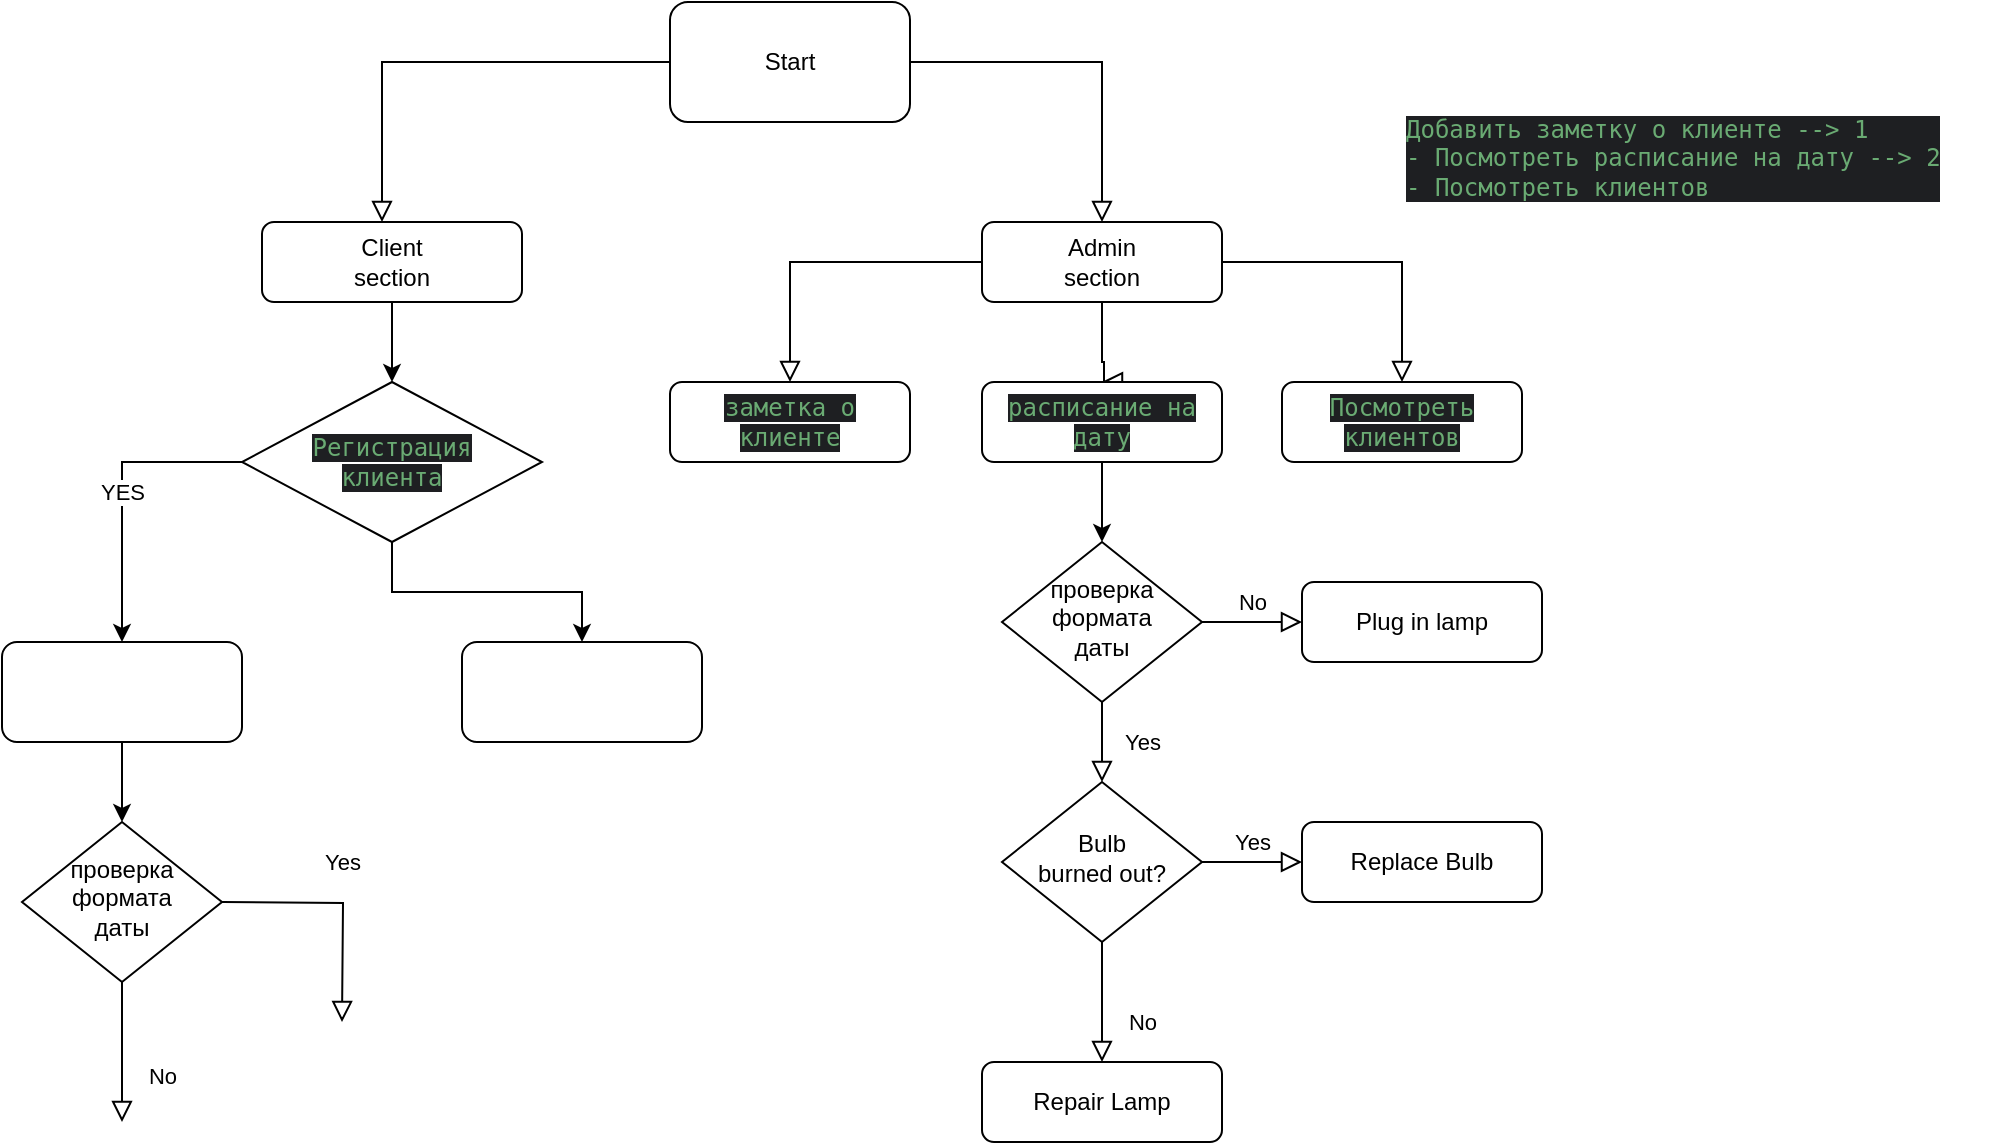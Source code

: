 <mxfile version="21.6.5" type="github">
  <diagram id="C5RBs43oDa-KdzZeNtuy" name="Page-1">
    <mxGraphModel dx="768" dy="552" grid="1" gridSize="10" guides="1" tooltips="1" connect="1" arrows="1" fold="1" page="1" pageScale="1" pageWidth="827" pageHeight="1169" math="0" shadow="0">
      <root>
        <mxCell id="WIyWlLk6GJQsqaUBKTNV-0" />
        <mxCell id="WIyWlLk6GJQsqaUBKTNV-1" parent="WIyWlLk6GJQsqaUBKTNV-0" />
        <mxCell id="WIyWlLk6GJQsqaUBKTNV-2" value="" style="rounded=0;html=1;jettySize=auto;orthogonalLoop=1;fontSize=11;endArrow=block;endFill=0;endSize=8;strokeWidth=1;shadow=0;labelBackgroundColor=none;edgeStyle=orthogonalEdgeStyle;" parent="WIyWlLk6GJQsqaUBKTNV-1" source="WIyWlLk6GJQsqaUBKTNV-3" edge="1">
          <mxGeometry relative="1" as="geometry">
            <mxPoint x="570" y="220" as="targetPoint" />
            <Array as="points">
              <mxPoint x="570" y="210" />
              <mxPoint x="571" y="210" />
            </Array>
          </mxGeometry>
        </mxCell>
        <mxCell id="WIyWlLk6GJQsqaUBKTNV-3" value="Admin&lt;br&gt;section" style="rounded=1;whiteSpace=wrap;html=1;fontSize=12;glass=0;strokeWidth=1;shadow=0;" parent="WIyWlLk6GJQsqaUBKTNV-1" vertex="1">
          <mxGeometry x="510" y="140" width="120" height="40" as="geometry" />
        </mxCell>
        <mxCell id="WIyWlLk6GJQsqaUBKTNV-4" value="Yes" style="rounded=0;html=1;jettySize=auto;orthogonalLoop=1;fontSize=11;endArrow=block;endFill=0;endSize=8;strokeWidth=1;shadow=0;labelBackgroundColor=none;edgeStyle=orthogonalEdgeStyle;" parent="WIyWlLk6GJQsqaUBKTNV-1" source="WIyWlLk6GJQsqaUBKTNV-6" target="WIyWlLk6GJQsqaUBKTNV-10" edge="1">
          <mxGeometry y="20" relative="1" as="geometry">
            <mxPoint as="offset" />
          </mxGeometry>
        </mxCell>
        <mxCell id="WIyWlLk6GJQsqaUBKTNV-5" value="No" style="edgeStyle=orthogonalEdgeStyle;rounded=0;html=1;jettySize=auto;orthogonalLoop=1;fontSize=11;endArrow=block;endFill=0;endSize=8;strokeWidth=1;shadow=0;labelBackgroundColor=none;" parent="WIyWlLk6GJQsqaUBKTNV-1" source="WIyWlLk6GJQsqaUBKTNV-6" target="WIyWlLk6GJQsqaUBKTNV-7" edge="1">
          <mxGeometry y="10" relative="1" as="geometry">
            <mxPoint as="offset" />
          </mxGeometry>
        </mxCell>
        <mxCell id="WIyWlLk6GJQsqaUBKTNV-6" value="проверка&lt;br&gt;формата&lt;br&gt;даты" style="rhombus;whiteSpace=wrap;html=1;shadow=0;fontFamily=Helvetica;fontSize=12;align=center;strokeWidth=1;spacing=6;spacingTop=-4;" parent="WIyWlLk6GJQsqaUBKTNV-1" vertex="1">
          <mxGeometry x="520" y="300" width="100" height="80" as="geometry" />
        </mxCell>
        <mxCell id="WIyWlLk6GJQsqaUBKTNV-7" value="Plug in lamp" style="rounded=1;whiteSpace=wrap;html=1;fontSize=12;glass=0;strokeWidth=1;shadow=0;" parent="WIyWlLk6GJQsqaUBKTNV-1" vertex="1">
          <mxGeometry x="670" y="320" width="120" height="40" as="geometry" />
        </mxCell>
        <mxCell id="WIyWlLk6GJQsqaUBKTNV-8" value="No" style="rounded=0;html=1;jettySize=auto;orthogonalLoop=1;fontSize=11;endArrow=block;endFill=0;endSize=8;strokeWidth=1;shadow=0;labelBackgroundColor=none;edgeStyle=orthogonalEdgeStyle;" parent="WIyWlLk6GJQsqaUBKTNV-1" source="WIyWlLk6GJQsqaUBKTNV-10" target="WIyWlLk6GJQsqaUBKTNV-11" edge="1">
          <mxGeometry x="0.333" y="20" relative="1" as="geometry">
            <mxPoint as="offset" />
          </mxGeometry>
        </mxCell>
        <mxCell id="WIyWlLk6GJQsqaUBKTNV-9" value="Yes" style="edgeStyle=orthogonalEdgeStyle;rounded=0;html=1;jettySize=auto;orthogonalLoop=1;fontSize=11;endArrow=block;endFill=0;endSize=8;strokeWidth=1;shadow=0;labelBackgroundColor=none;" parent="WIyWlLk6GJQsqaUBKTNV-1" source="WIyWlLk6GJQsqaUBKTNV-10" target="WIyWlLk6GJQsqaUBKTNV-12" edge="1">
          <mxGeometry y="10" relative="1" as="geometry">
            <mxPoint as="offset" />
          </mxGeometry>
        </mxCell>
        <mxCell id="WIyWlLk6GJQsqaUBKTNV-10" value="Bulb&lt;br&gt;burned out?" style="rhombus;whiteSpace=wrap;html=1;shadow=0;fontFamily=Helvetica;fontSize=12;align=center;strokeWidth=1;spacing=6;spacingTop=-4;" parent="WIyWlLk6GJQsqaUBKTNV-1" vertex="1">
          <mxGeometry x="520" y="420" width="100" height="80" as="geometry" />
        </mxCell>
        <mxCell id="WIyWlLk6GJQsqaUBKTNV-11" value="Repair Lamp" style="rounded=1;whiteSpace=wrap;html=1;fontSize=12;glass=0;strokeWidth=1;shadow=0;" parent="WIyWlLk6GJQsqaUBKTNV-1" vertex="1">
          <mxGeometry x="510" y="560" width="120" height="40" as="geometry" />
        </mxCell>
        <mxCell id="WIyWlLk6GJQsqaUBKTNV-12" value="Replace Bulb" style="rounded=1;whiteSpace=wrap;html=1;fontSize=12;glass=0;strokeWidth=1;shadow=0;" parent="WIyWlLk6GJQsqaUBKTNV-1" vertex="1">
          <mxGeometry x="670" y="440" width="120" height="40" as="geometry" />
        </mxCell>
        <mxCell id="8A1BeJ2PKTvU-dlPHzyy-0" value="Start" style="rounded=1;whiteSpace=wrap;html=1;" vertex="1" parent="WIyWlLk6GJQsqaUBKTNV-1">
          <mxGeometry x="354" y="30" width="120" height="60" as="geometry" />
        </mxCell>
        <mxCell id="8A1BeJ2PKTvU-dlPHzyy-1" value="" style="rounded=0;html=1;jettySize=auto;orthogonalLoop=1;fontSize=11;endArrow=block;endFill=0;endSize=8;strokeWidth=1;shadow=0;labelBackgroundColor=none;edgeStyle=orthogonalEdgeStyle;exitX=1;exitY=0.5;exitDx=0;exitDy=0;" edge="1" parent="WIyWlLk6GJQsqaUBKTNV-1" source="8A1BeJ2PKTvU-dlPHzyy-0">
          <mxGeometry relative="1" as="geometry">
            <mxPoint x="480" y="60" as="sourcePoint" />
            <mxPoint x="570" y="140" as="targetPoint" />
            <Array as="points">
              <mxPoint x="570" y="60" />
            </Array>
          </mxGeometry>
        </mxCell>
        <mxCell id="8A1BeJ2PKTvU-dlPHzyy-14" style="edgeStyle=orthogonalEdgeStyle;rounded=0;orthogonalLoop=1;jettySize=auto;html=1;exitX=0.5;exitY=1;exitDx=0;exitDy=0;entryX=0.5;entryY=0;entryDx=0;entryDy=0;" edge="1" parent="WIyWlLk6GJQsqaUBKTNV-1" source="8A1BeJ2PKTvU-dlPHzyy-2" target="8A1BeJ2PKTvU-dlPHzyy-13">
          <mxGeometry relative="1" as="geometry" />
        </mxCell>
        <mxCell id="8A1BeJ2PKTvU-dlPHzyy-2" value="Client&lt;br&gt;section" style="rounded=1;whiteSpace=wrap;html=1;" vertex="1" parent="WIyWlLk6GJQsqaUBKTNV-1">
          <mxGeometry x="150" y="140" width="130" height="40" as="geometry" />
        </mxCell>
        <mxCell id="8A1BeJ2PKTvU-dlPHzyy-3" value="" style="rounded=0;html=1;jettySize=auto;orthogonalLoop=1;fontSize=11;endArrow=block;endFill=0;endSize=8;strokeWidth=1;shadow=0;labelBackgroundColor=none;edgeStyle=orthogonalEdgeStyle;exitX=0;exitY=0.5;exitDx=0;exitDy=0;" edge="1" parent="WIyWlLk6GJQsqaUBKTNV-1" source="8A1BeJ2PKTvU-dlPHzyy-0">
          <mxGeometry relative="1" as="geometry">
            <mxPoint x="260" y="90" as="sourcePoint" />
            <mxPoint x="210" y="140" as="targetPoint" />
            <Array as="points">
              <mxPoint x="210" y="60" />
            </Array>
          </mxGeometry>
        </mxCell>
        <mxCell id="8A1BeJ2PKTvU-dlPHzyy-5" value="&lt;div style=&quot;background-color: rgb(30, 31, 34); color: rgb(188, 190, 196); font-family: &amp;quot;JetBrains Mono&amp;quot;, monospace;&quot;&gt;&lt;span style=&quot;color:#6aab73;&quot;&gt;Добавить заметку о клиенте    --&amp;gt; 1&lt;br&gt;&lt;/span&gt;&lt;span style=&quot;color:#6aab73;&quot;&gt;- Посмотреть расписание на дату --&amp;gt; 2&lt;br&gt;&lt;/span&gt;&lt;span style=&quot;color:#6aab73;&quot;&gt;- Посмотреть клиентов  &lt;/span&gt;&lt;/div&gt;" style="text;whiteSpace=wrap;html=1;" vertex="1" parent="WIyWlLk6GJQsqaUBKTNV-1">
          <mxGeometry x="720" y="80" width="300" height="70" as="geometry" />
        </mxCell>
        <mxCell id="8A1BeJ2PKTvU-dlPHzyy-6" value="&lt;span style=&quot;color: rgb(106, 171, 115); font-family: &amp;quot;JetBrains Mono&amp;quot;, monospace; font-size: 12px; font-style: normal; font-variant-ligatures: normal; font-variant-caps: normal; font-weight: 400; letter-spacing: normal; orphans: 2; text-align: left; text-indent: 0px; text-transform: none; widows: 2; word-spacing: 0px; -webkit-text-stroke-width: 0px; background-color: rgb(30, 31, 34); text-decoration-thickness: initial; text-decoration-style: initial; text-decoration-color: initial; float: none; display: inline !important;&quot;&gt;заметка о клиенте&lt;/span&gt;" style="rounded=1;whiteSpace=wrap;html=1;" vertex="1" parent="WIyWlLk6GJQsqaUBKTNV-1">
          <mxGeometry x="354" y="220" width="120" height="40" as="geometry" />
        </mxCell>
        <mxCell id="8A1BeJ2PKTvU-dlPHzyy-19" style="edgeStyle=orthogonalEdgeStyle;rounded=0;orthogonalLoop=1;jettySize=auto;html=1;exitX=0.5;exitY=1;exitDx=0;exitDy=0;entryX=0.5;entryY=0;entryDx=0;entryDy=0;" edge="1" parent="WIyWlLk6GJQsqaUBKTNV-1" source="8A1BeJ2PKTvU-dlPHzyy-7" target="WIyWlLk6GJQsqaUBKTNV-6">
          <mxGeometry relative="1" as="geometry" />
        </mxCell>
        <mxCell id="8A1BeJ2PKTvU-dlPHzyy-7" value="&lt;meta charset=&quot;utf-8&quot;&gt;&lt;span style=&quot;color: rgb(106, 171, 115); font-family: &amp;quot;JetBrains Mono&amp;quot;, monospace; font-size: 12px; font-style: normal; font-variant-ligatures: normal; font-variant-caps: normal; font-weight: 400; letter-spacing: normal; orphans: 2; text-align: left; text-indent: 0px; text-transform: none; widows: 2; word-spacing: 0px; -webkit-text-stroke-width: 0px; background-color: rgb(30, 31, 34); text-decoration-thickness: initial; text-decoration-style: initial; text-decoration-color: initial; float: none; display: inline !important;&quot;&gt;расписание на дату&lt;/span&gt;" style="rounded=1;whiteSpace=wrap;html=1;" vertex="1" parent="WIyWlLk6GJQsqaUBKTNV-1">
          <mxGeometry x="510" y="220" width="120" height="40" as="geometry" />
        </mxCell>
        <mxCell id="8A1BeJ2PKTvU-dlPHzyy-8" value="&lt;meta charset=&quot;utf-8&quot;&gt;&lt;span style=&quot;color: rgb(106, 171, 115); font-family: &amp;quot;JetBrains Mono&amp;quot;, monospace; font-size: 12px; font-style: normal; font-variant-ligatures: normal; font-variant-caps: normal; font-weight: 400; letter-spacing: normal; orphans: 2; text-align: left; text-indent: 0px; text-transform: none; widows: 2; word-spacing: 0px; -webkit-text-stroke-width: 0px; background-color: rgb(30, 31, 34); text-decoration-thickness: initial; text-decoration-style: initial; text-decoration-color: initial; float: none; display: inline !important;&quot;&gt;Посмотреть клиентов&lt;/span&gt;" style="rounded=1;whiteSpace=wrap;html=1;" vertex="1" parent="WIyWlLk6GJQsqaUBKTNV-1">
          <mxGeometry x="660" y="220" width="120" height="40" as="geometry" />
        </mxCell>
        <mxCell id="8A1BeJ2PKTvU-dlPHzyy-9" value="" style="rounded=0;html=1;jettySize=auto;orthogonalLoop=1;fontSize=11;endArrow=block;endFill=0;endSize=8;strokeWidth=1;shadow=0;labelBackgroundColor=none;edgeStyle=orthogonalEdgeStyle;exitX=0;exitY=0.5;exitDx=0;exitDy=0;" edge="1" parent="WIyWlLk6GJQsqaUBKTNV-1" source="WIyWlLk6GJQsqaUBKTNV-3">
          <mxGeometry relative="1" as="geometry">
            <mxPoint x="504" y="160" as="sourcePoint" />
            <mxPoint x="414" y="220" as="targetPoint" />
            <Array as="points">
              <mxPoint x="414" y="160" />
            </Array>
          </mxGeometry>
        </mxCell>
        <mxCell id="8A1BeJ2PKTvU-dlPHzyy-12" value="" style="rounded=0;html=1;jettySize=auto;orthogonalLoop=1;fontSize=11;endArrow=block;endFill=0;endSize=8;strokeWidth=1;shadow=0;labelBackgroundColor=none;edgeStyle=orthogonalEdgeStyle;" edge="1" parent="WIyWlLk6GJQsqaUBKTNV-1">
          <mxGeometry relative="1" as="geometry">
            <mxPoint x="630" y="160" as="sourcePoint" />
            <mxPoint x="720" y="220" as="targetPoint" />
            <Array as="points">
              <mxPoint x="630" y="160" />
              <mxPoint x="720" y="160" />
            </Array>
          </mxGeometry>
        </mxCell>
        <mxCell id="8A1BeJ2PKTvU-dlPHzyy-16" value="" style="edgeStyle=orthogonalEdgeStyle;rounded=0;orthogonalLoop=1;jettySize=auto;html=1;" edge="1" parent="WIyWlLk6GJQsqaUBKTNV-1" source="8A1BeJ2PKTvU-dlPHzyy-13" target="8A1BeJ2PKTvU-dlPHzyy-15">
          <mxGeometry relative="1" as="geometry" />
        </mxCell>
        <mxCell id="8A1BeJ2PKTvU-dlPHzyy-13" value="&lt;span style=&quot;color: rgb(106, 171, 115); font-family: &amp;quot;JetBrains Mono&amp;quot;, monospace; font-size: 12px; font-style: normal; font-variant-ligatures: normal; font-variant-caps: normal; font-weight: 400; letter-spacing: normal; orphans: 2; text-align: left; text-indent: 0px; text-transform: none; widows: 2; word-spacing: 0px; -webkit-text-stroke-width: 0px; background-color: rgb(30, 31, 34); text-decoration-thickness: initial; text-decoration-style: initial; text-decoration-color: initial; float: none; display: inline !important;&quot;&gt;Регистрация &lt;br&gt;клиента&lt;br&gt;&lt;/span&gt;" style="rhombus;whiteSpace=wrap;html=1;" vertex="1" parent="WIyWlLk6GJQsqaUBKTNV-1">
          <mxGeometry x="140" y="220" width="150" height="80" as="geometry" />
        </mxCell>
        <mxCell id="8A1BeJ2PKTvU-dlPHzyy-15" value="" style="rounded=1;whiteSpace=wrap;html=1;" vertex="1" parent="WIyWlLk6GJQsqaUBKTNV-1">
          <mxGeometry x="250" y="350" width="120" height="50" as="geometry" />
        </mxCell>
        <mxCell id="8A1BeJ2PKTvU-dlPHzyy-24" style="edgeStyle=orthogonalEdgeStyle;rounded=0;orthogonalLoop=1;jettySize=auto;html=1;exitX=0.5;exitY=1;exitDx=0;exitDy=0;entryX=0.5;entryY=0;entryDx=0;entryDy=0;" edge="1" parent="WIyWlLk6GJQsqaUBKTNV-1" source="8A1BeJ2PKTvU-dlPHzyy-17" target="8A1BeJ2PKTvU-dlPHzyy-23">
          <mxGeometry relative="1" as="geometry" />
        </mxCell>
        <mxCell id="8A1BeJ2PKTvU-dlPHzyy-17" value="" style="rounded=1;whiteSpace=wrap;html=1;" vertex="1" parent="WIyWlLk6GJQsqaUBKTNV-1">
          <mxGeometry x="20" y="350" width="120" height="50" as="geometry" />
        </mxCell>
        <mxCell id="8A1BeJ2PKTvU-dlPHzyy-20" value="" style="endArrow=classic;html=1;rounded=0;entryX=0.5;entryY=0;entryDx=0;entryDy=0;exitX=0;exitY=0.5;exitDx=0;exitDy=0;" edge="1" parent="WIyWlLk6GJQsqaUBKTNV-1" source="8A1BeJ2PKTvU-dlPHzyy-13" target="8A1BeJ2PKTvU-dlPHzyy-17">
          <mxGeometry relative="1" as="geometry">
            <mxPoint x="80" y="240" as="sourcePoint" />
            <mxPoint x="130" y="299" as="targetPoint" />
            <Array as="points">
              <mxPoint x="80" y="260" />
            </Array>
          </mxGeometry>
        </mxCell>
        <mxCell id="8A1BeJ2PKTvU-dlPHzyy-21" value="YES" style="edgeLabel;resizable=0;html=1;align=center;verticalAlign=middle;" connectable="0" vertex="1" parent="8A1BeJ2PKTvU-dlPHzyy-20">
          <mxGeometry relative="1" as="geometry" />
        </mxCell>
        <mxCell id="8A1BeJ2PKTvU-dlPHzyy-23" value="проверка&lt;br&gt;формата&lt;br&gt;даты" style="rhombus;whiteSpace=wrap;html=1;shadow=0;fontFamily=Helvetica;fontSize=12;align=center;strokeWidth=1;spacing=6;spacingTop=-4;" vertex="1" parent="WIyWlLk6GJQsqaUBKTNV-1">
          <mxGeometry x="30" y="440" width="100" height="80" as="geometry" />
        </mxCell>
        <mxCell id="8A1BeJ2PKTvU-dlPHzyy-25" value="Yes" style="rounded=0;html=1;jettySize=auto;orthogonalLoop=1;fontSize=11;endArrow=block;endFill=0;endSize=8;strokeWidth=1;shadow=0;labelBackgroundColor=none;edgeStyle=orthogonalEdgeStyle;" edge="1" parent="WIyWlLk6GJQsqaUBKTNV-1">
          <mxGeometry y="20" relative="1" as="geometry">
            <mxPoint as="offset" />
            <mxPoint x="130" y="480" as="sourcePoint" />
            <mxPoint x="190" y="540" as="targetPoint" />
          </mxGeometry>
        </mxCell>
        <mxCell id="8A1BeJ2PKTvU-dlPHzyy-26" value="No" style="rounded=0;html=1;jettySize=auto;orthogonalLoop=1;fontSize=11;endArrow=block;endFill=0;endSize=8;strokeWidth=1;shadow=0;labelBackgroundColor=none;edgeStyle=orthogonalEdgeStyle;exitX=0.5;exitY=1;exitDx=0;exitDy=0;" edge="1" parent="WIyWlLk6GJQsqaUBKTNV-1" source="8A1BeJ2PKTvU-dlPHzyy-23">
          <mxGeometry x="0.333" y="20" relative="1" as="geometry">
            <mxPoint as="offset" />
            <mxPoint x="80" y="530" as="sourcePoint" />
            <mxPoint x="80" y="590" as="targetPoint" />
            <Array as="points" />
          </mxGeometry>
        </mxCell>
      </root>
    </mxGraphModel>
  </diagram>
</mxfile>
